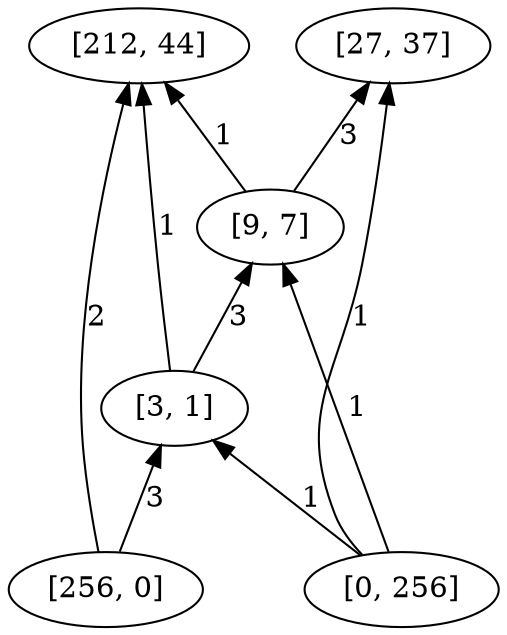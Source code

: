 digraph "DD" { 
rankdir = "BT" 
graph [ ordering = "out"];
5001 -> 1[label = "2"];
5001 -> 4[label = "3"];
5002 -> 2[label = "1"];
5002 -> 3[label = "1"];
5002 -> 4[label = "1"];
3 -> 1[label = "1"];
3 -> 2[label = "3"];
4 -> 1[label = "1"];
4 -> 3[label = "3"];
5001 [label = "[256, 0]",  shape = oval]
5002 [label = "[0, 256]",  shape = oval]
1 [label = "[212, 44]",  shape = oval]
2 [label = "[27, 37]",  shape = oval]
3 [label = "[9, 7]",  shape = oval]
4 [label = "[3, 1]",  shape = oval]
}
